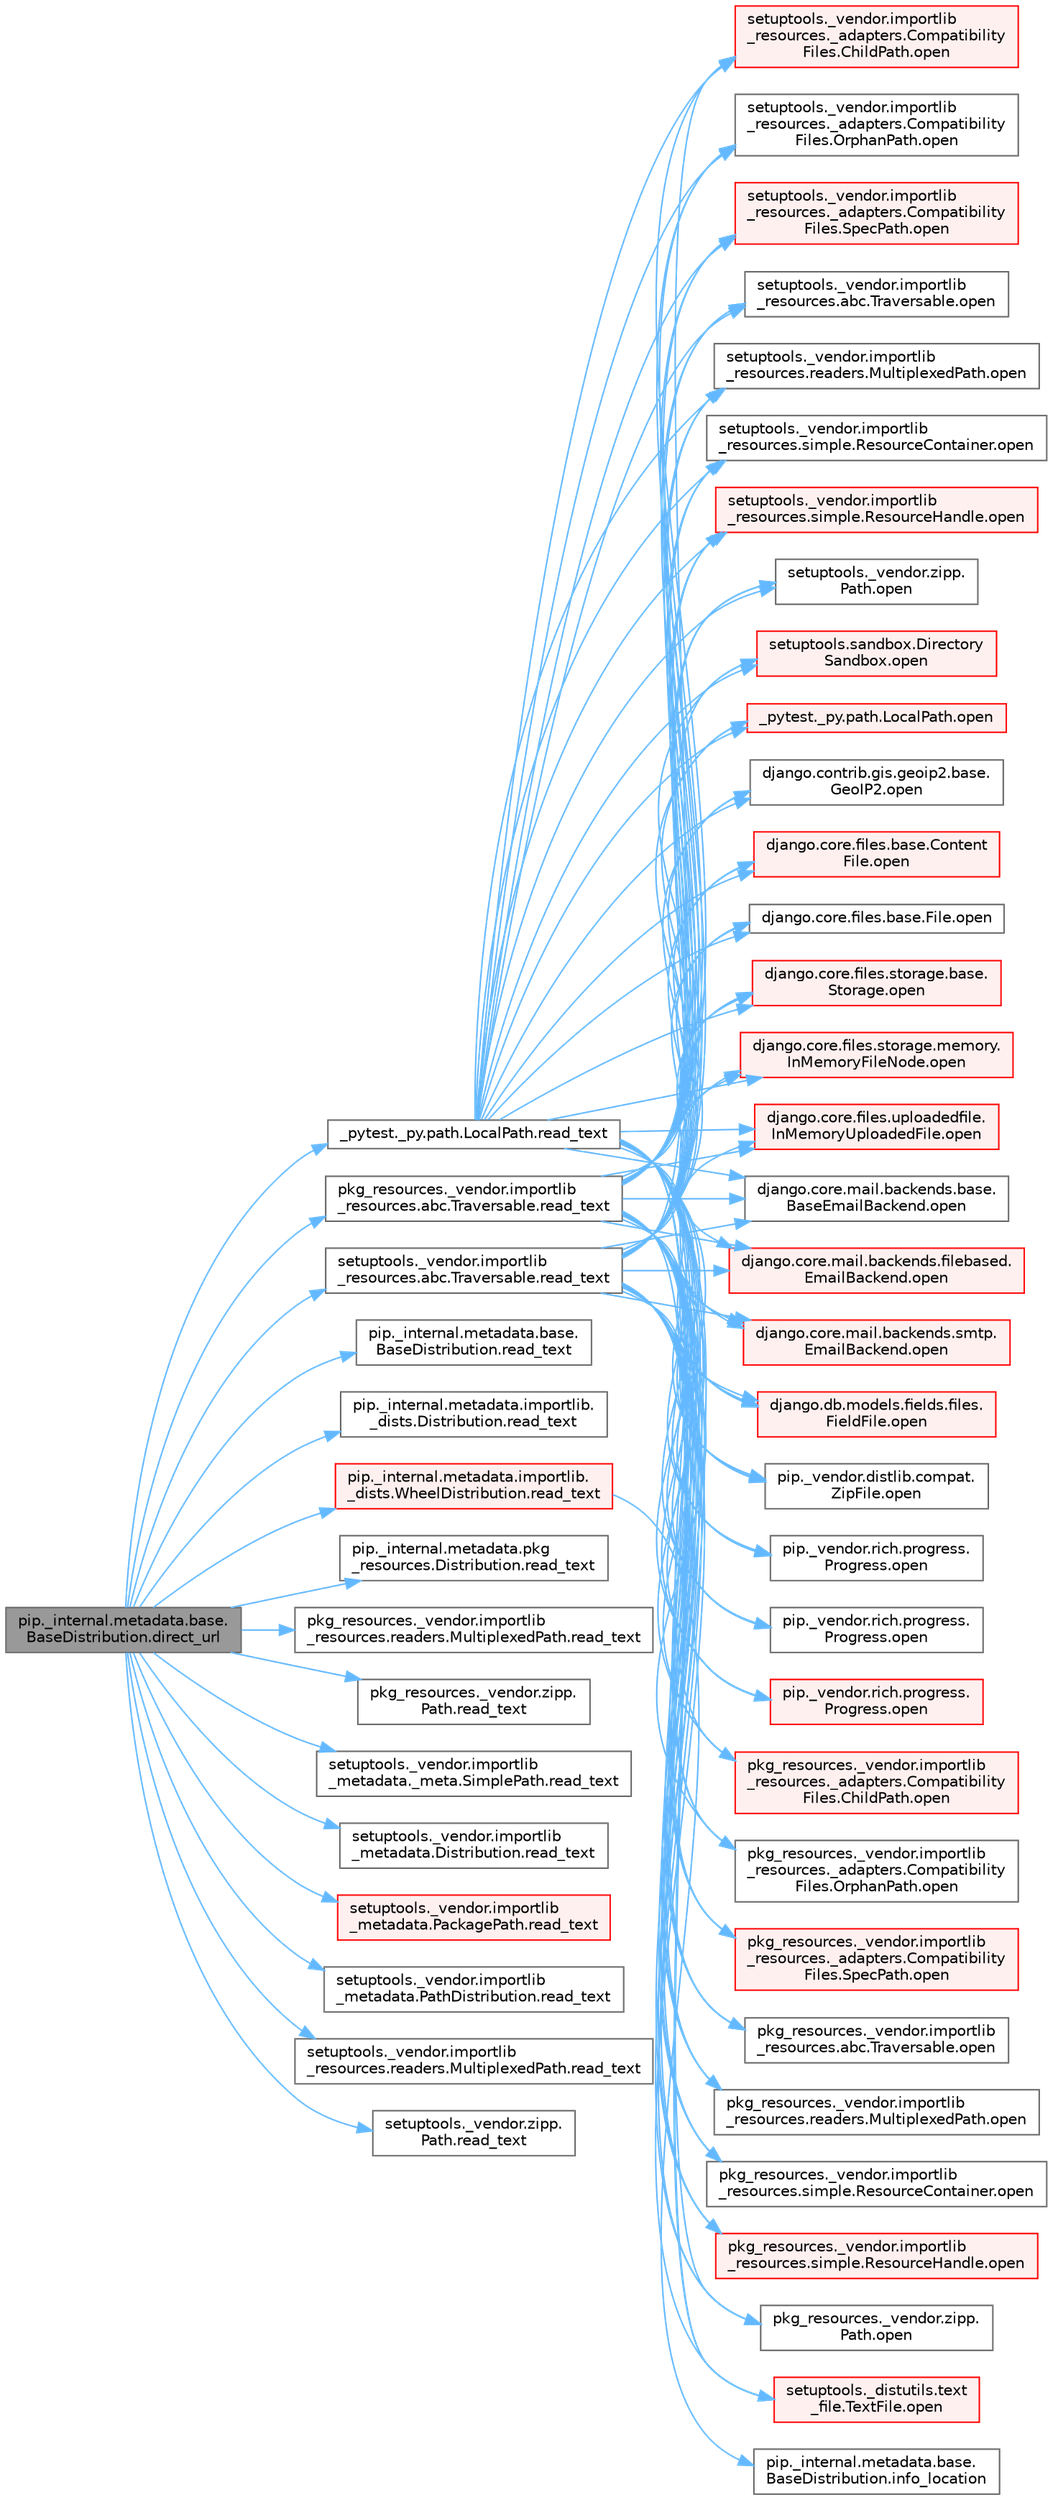 digraph "pip._internal.metadata.base.BaseDistribution.direct_url"
{
 // LATEX_PDF_SIZE
  bgcolor="transparent";
  edge [fontname=Helvetica,fontsize=10,labelfontname=Helvetica,labelfontsize=10];
  node [fontname=Helvetica,fontsize=10,shape=box,height=0.2,width=0.4];
  rankdir="LR";
  Node1 [id="Node000001",label="pip._internal.metadata.base.\lBaseDistribution.direct_url",height=0.2,width=0.4,color="gray40", fillcolor="grey60", style="filled", fontcolor="black",tooltip=" "];
  Node1 -> Node2 [id="edge1_Node000001_Node000002",color="steelblue1",style="solid",tooltip=" "];
  Node2 [id="Node000002",label="_pytest._py.path.LocalPath.read_text",height=0.2,width=0.4,color="grey40", fillcolor="white", style="filled",URL="$class__pytest_1_1__py_1_1path_1_1_local_path.html#aea3efa14b998c32e27f6604263858398",tooltip=" "];
  Node2 -> Node3 [id="edge2_Node000002_Node000003",color="steelblue1",style="solid",tooltip=" "];
  Node3 [id="Node000003",label="_pytest._py.path.LocalPath.open",height=0.2,width=0.4,color="red", fillcolor="#FFF0F0", style="filled",URL="$class__pytest_1_1__py_1_1path_1_1_local_path.html#ac72dbda993b11dc52a738bfc6267dda0",tooltip=" "];
  Node2 -> Node27 [id="edge3_Node000002_Node000027",color="steelblue1",style="solid",tooltip=" "];
  Node27 [id="Node000027",label="django.contrib.gis.geoip2.base.\lGeoIP2.open",height=0.2,width=0.4,color="grey40", fillcolor="white", style="filled",URL="$classdjango_1_1contrib_1_1gis_1_1geoip2_1_1base_1_1_geo_i_p2.html#a39b20c40f1d3f4e4a37f9a4b8cd40e4d",tooltip=" "];
  Node2 -> Node28 [id="edge4_Node000002_Node000028",color="steelblue1",style="solid",tooltip=" "];
  Node28 [id="Node000028",label="django.core.files.base.Content\lFile.open",height=0.2,width=0.4,color="red", fillcolor="#FFF0F0", style="filled",URL="$classdjango_1_1core_1_1files_1_1base_1_1_content_file.html#a2d9c2fb349c078834c401c23b3b10250",tooltip=" "];
  Node2 -> Node258 [id="edge5_Node000002_Node000258",color="steelblue1",style="solid",tooltip=" "];
  Node258 [id="Node000258",label="django.core.files.base.File.open",height=0.2,width=0.4,color="grey40", fillcolor="white", style="filled",URL="$classdjango_1_1core_1_1files_1_1base_1_1_file.html#a77453efc21bb631b97bff9f6aff27eb1",tooltip=" "];
  Node2 -> Node259 [id="edge6_Node000002_Node000259",color="steelblue1",style="solid",tooltip=" "];
  Node259 [id="Node000259",label="django.core.files.storage.base.\lStorage.open",height=0.2,width=0.4,color="red", fillcolor="#FFF0F0", style="filled",URL="$classdjango_1_1core_1_1files_1_1storage_1_1base_1_1_storage.html#a83f5a2f19c0564c4a1732f88b32c4b49",tooltip=" "];
  Node2 -> Node397 [id="edge7_Node000002_Node000397",color="steelblue1",style="solid",tooltip=" "];
  Node397 [id="Node000397",label="django.core.files.storage.memory.\lInMemoryFileNode.open",height=0.2,width=0.4,color="red", fillcolor="#FFF0F0", style="filled",URL="$classdjango_1_1core_1_1files_1_1storage_1_1memory_1_1_in_memory_file_node.html#a5c6b58cc9c725338da58591f6c689798",tooltip=" "];
  Node2 -> Node401 [id="edge8_Node000002_Node000401",color="steelblue1",style="solid",tooltip=" "];
  Node401 [id="Node000401",label="django.core.files.uploadedfile.\lInMemoryUploadedFile.open",height=0.2,width=0.4,color="red", fillcolor="#FFF0F0", style="filled",URL="$classdjango_1_1core_1_1files_1_1uploadedfile_1_1_in_memory_uploaded_file.html#a7f211d59dc27d050a61d27ca2e0f5f40",tooltip=" "];
  Node2 -> Node402 [id="edge9_Node000002_Node000402",color="steelblue1",style="solid",tooltip=" "];
  Node402 [id="Node000402",label="django.core.mail.backends.base.\lBaseEmailBackend.open",height=0.2,width=0.4,color="grey40", fillcolor="white", style="filled",URL="$classdjango_1_1core_1_1mail_1_1backends_1_1base_1_1_base_email_backend.html#af6f1cc1a0a6e09c1461109c5dab1557b",tooltip=" "];
  Node2 -> Node403 [id="edge10_Node000002_Node000403",color="steelblue1",style="solid",tooltip=" "];
  Node403 [id="Node000403",label="django.core.mail.backends.filebased.\lEmailBackend.open",height=0.2,width=0.4,color="red", fillcolor="#FFF0F0", style="filled",URL="$classdjango_1_1core_1_1mail_1_1backends_1_1filebased_1_1_email_backend.html#acc1a9fd1f47e8c6b22587d70427d0bf9",tooltip=" "];
  Node2 -> Node404 [id="edge11_Node000002_Node000404",color="steelblue1",style="solid",tooltip=" "];
  Node404 [id="Node000404",label="django.core.mail.backends.smtp.\lEmailBackend.open",height=0.2,width=0.4,color="red", fillcolor="#FFF0F0", style="filled",URL="$classdjango_1_1core_1_1mail_1_1backends_1_1smtp_1_1_email_backend.html#a739b3a346c87c0fd9854f988b8a4dd3a",tooltip=" "];
  Node2 -> Node424 [id="edge12_Node000002_Node000424",color="steelblue1",style="solid",tooltip=" "];
  Node424 [id="Node000424",label="django.db.models.fields.files.\lFieldFile.open",height=0.2,width=0.4,color="red", fillcolor="#FFF0F0", style="filled",URL="$classdjango_1_1db_1_1models_1_1fields_1_1files_1_1_field_file.html#ac17332adacb50b3ff23da63ecbe5561f",tooltip=" "];
  Node2 -> Node944 [id="edge13_Node000002_Node000944",color="steelblue1",style="solid",tooltip=" "];
  Node944 [id="Node000944",label="pip._vendor.distlib.compat.\lZipFile.open",height=0.2,width=0.4,color="grey40", fillcolor="white", style="filled",URL="$classpip_1_1__vendor_1_1distlib_1_1compat_1_1_zip_file.html#a50609c5c9b216af3068c9c2881abdeda",tooltip=" "];
  Node2 -> Node945 [id="edge14_Node000002_Node000945",color="steelblue1",style="solid",tooltip=" "];
  Node945 [id="Node000945",label="pip._vendor.rich.progress.\lProgress.open",height=0.2,width=0.4,color="grey40", fillcolor="white", style="filled",URL="$classpip_1_1__vendor_1_1rich_1_1progress_1_1_progress.html#a4191cf7b2aa691672113b93721a54ec3",tooltip=" "];
  Node2 -> Node946 [id="edge15_Node000002_Node000946",color="steelblue1",style="solid",tooltip=" "];
  Node946 [id="Node000946",label="pip._vendor.rich.progress.\lProgress.open",height=0.2,width=0.4,color="grey40", fillcolor="white", style="filled",URL="$classpip_1_1__vendor_1_1rich_1_1progress_1_1_progress.html#a4311f481b1ced83aa9a73d40166f53c8",tooltip=" "];
  Node2 -> Node947 [id="edge16_Node000002_Node000947",color="steelblue1",style="solid",tooltip=" "];
  Node947 [id="Node000947",label="pip._vendor.rich.progress.\lProgress.open",height=0.2,width=0.4,color="red", fillcolor="#FFF0F0", style="filled",URL="$classpip_1_1__vendor_1_1rich_1_1progress_1_1_progress.html#a204bface9fc63d04e72844b751bcd8e3",tooltip=" "];
  Node2 -> Node2451 [id="edge17_Node000002_Node002451",color="steelblue1",style="solid",tooltip=" "];
  Node2451 [id="Node002451",label="pkg_resources._vendor.importlib\l_resources._adapters.Compatibility\lFiles.ChildPath.open",height=0.2,width=0.4,color="red", fillcolor="#FFF0F0", style="filled",URL="$classpkg__resources_1_1__vendor_1_1importlib__resources_1_1__adapters_1_1_compatibility_files_1_1_child_path.html#ab1f332324be2f6936683457a7326a7d8",tooltip=" "];
  Node2 -> Node2453 [id="edge18_Node000002_Node002453",color="steelblue1",style="solid",tooltip=" "];
  Node2453 [id="Node002453",label="pkg_resources._vendor.importlib\l_resources._adapters.Compatibility\lFiles.OrphanPath.open",height=0.2,width=0.4,color="grey40", fillcolor="white", style="filled",URL="$classpkg__resources_1_1__vendor_1_1importlib__resources_1_1__adapters_1_1_compatibility_files_1_1_orphan_path.html#ad2a41dfb5cde13b349bb44d4e8e6ae71",tooltip=" "];
  Node2 -> Node2454 [id="edge19_Node000002_Node002454",color="steelblue1",style="solid",tooltip=" "];
  Node2454 [id="Node002454",label="pkg_resources._vendor.importlib\l_resources._adapters.Compatibility\lFiles.SpecPath.open",height=0.2,width=0.4,color="red", fillcolor="#FFF0F0", style="filled",URL="$classpkg__resources_1_1__vendor_1_1importlib__resources_1_1__adapters_1_1_compatibility_files_1_1_spec_path.html#ac93bb25e446c29d87ac989f93afaa1d8",tooltip=" "];
  Node2 -> Node2455 [id="edge20_Node000002_Node002455",color="steelblue1",style="solid",tooltip=" "];
  Node2455 [id="Node002455",label="pkg_resources._vendor.importlib\l_resources.abc.Traversable.open",height=0.2,width=0.4,color="grey40", fillcolor="white", style="filled",URL="$classpkg__resources_1_1__vendor_1_1importlib__resources_1_1abc_1_1_traversable.html#a5438622e9f41acacf8b4899a341295f0",tooltip=" "];
  Node2 -> Node2456 [id="edge21_Node000002_Node002456",color="steelblue1",style="solid",tooltip=" "];
  Node2456 [id="Node002456",label="pkg_resources._vendor.importlib\l_resources.readers.MultiplexedPath.open",height=0.2,width=0.4,color="grey40", fillcolor="white", style="filled",URL="$classpkg__resources_1_1__vendor_1_1importlib__resources_1_1readers_1_1_multiplexed_path.html#ad59bf2137dac759a5d75f378375e5cef",tooltip=" "];
  Node2 -> Node2457 [id="edge22_Node000002_Node002457",color="steelblue1",style="solid",tooltip=" "];
  Node2457 [id="Node002457",label="pkg_resources._vendor.importlib\l_resources.simple.ResourceContainer.open",height=0.2,width=0.4,color="grey40", fillcolor="white", style="filled",URL="$classpkg__resources_1_1__vendor_1_1importlib__resources_1_1simple_1_1_resource_container.html#aee34c464d2049a22c346f2a99273c06e",tooltip=" "];
  Node2 -> Node2458 [id="edge23_Node000002_Node002458",color="steelblue1",style="solid",tooltip=" "];
  Node2458 [id="Node002458",label="pkg_resources._vendor.importlib\l_resources.simple.ResourceHandle.open",height=0.2,width=0.4,color="red", fillcolor="#FFF0F0", style="filled",URL="$classpkg__resources_1_1__vendor_1_1importlib__resources_1_1simple_1_1_resource_handle.html#a1544d084d2972991077975104f50d515",tooltip=" "];
  Node2 -> Node2459 [id="edge24_Node000002_Node002459",color="steelblue1",style="solid",tooltip=" "];
  Node2459 [id="Node002459",label="pkg_resources._vendor.zipp.\lPath.open",height=0.2,width=0.4,color="grey40", fillcolor="white", style="filled",URL="$classpkg__resources_1_1__vendor_1_1zipp_1_1_path.html#ad84d98ae680510e39d25336aa95b481c",tooltip=" "];
  Node2 -> Node2460 [id="edge25_Node000002_Node002460",color="steelblue1",style="solid",tooltip=" "];
  Node2460 [id="Node002460",label="setuptools._distutils.text\l_file.TextFile.open",height=0.2,width=0.4,color="red", fillcolor="#FFF0F0", style="filled",URL="$classsetuptools_1_1__distutils_1_1text__file_1_1_text_file.html#ab568abcef363b1b422cddfead42e68b2",tooltip=" "];
  Node2 -> Node2461 [id="edge26_Node000002_Node002461",color="steelblue1",style="solid",tooltip=" "];
  Node2461 [id="Node002461",label="setuptools._vendor.importlib\l_resources._adapters.Compatibility\lFiles.ChildPath.open",height=0.2,width=0.4,color="red", fillcolor="#FFF0F0", style="filled",URL="$classsetuptools_1_1__vendor_1_1importlib__resources_1_1__adapters_1_1_compatibility_files_1_1_child_path.html#abf8eeead4d2a3df60fec916086b03a17",tooltip=" "];
  Node2 -> Node2463 [id="edge27_Node000002_Node002463",color="steelblue1",style="solid",tooltip=" "];
  Node2463 [id="Node002463",label="setuptools._vendor.importlib\l_resources._adapters.Compatibility\lFiles.OrphanPath.open",height=0.2,width=0.4,color="grey40", fillcolor="white", style="filled",URL="$classsetuptools_1_1__vendor_1_1importlib__resources_1_1__adapters_1_1_compatibility_files_1_1_orphan_path.html#abbd65a2bd46e802bfc639e78175540a8",tooltip=" "];
  Node2 -> Node2464 [id="edge28_Node000002_Node002464",color="steelblue1",style="solid",tooltip=" "];
  Node2464 [id="Node002464",label="setuptools._vendor.importlib\l_resources._adapters.Compatibility\lFiles.SpecPath.open",height=0.2,width=0.4,color="red", fillcolor="#FFF0F0", style="filled",URL="$classsetuptools_1_1__vendor_1_1importlib__resources_1_1__adapters_1_1_compatibility_files_1_1_spec_path.html#af6b2df84b03ffa654b77ff6fae29d330",tooltip=" "];
  Node2 -> Node2465 [id="edge29_Node000002_Node002465",color="steelblue1",style="solid",tooltip=" "];
  Node2465 [id="Node002465",label="setuptools._vendor.importlib\l_resources.abc.Traversable.open",height=0.2,width=0.4,color="grey40", fillcolor="white", style="filled",URL="$classsetuptools_1_1__vendor_1_1importlib__resources_1_1abc_1_1_traversable.html#a535dd7358ee5c0d8eb2c6cfadf07e290",tooltip=" "];
  Node2 -> Node2466 [id="edge30_Node000002_Node002466",color="steelblue1",style="solid",tooltip=" "];
  Node2466 [id="Node002466",label="setuptools._vendor.importlib\l_resources.readers.MultiplexedPath.open",height=0.2,width=0.4,color="grey40", fillcolor="white", style="filled",URL="$classsetuptools_1_1__vendor_1_1importlib__resources_1_1readers_1_1_multiplexed_path.html#a2e2d5559186766fb3421749398286f16",tooltip=" "];
  Node2 -> Node2467 [id="edge31_Node000002_Node002467",color="steelblue1",style="solid",tooltip=" "];
  Node2467 [id="Node002467",label="setuptools._vendor.importlib\l_resources.simple.ResourceContainer.open",height=0.2,width=0.4,color="grey40", fillcolor="white", style="filled",URL="$classsetuptools_1_1__vendor_1_1importlib__resources_1_1simple_1_1_resource_container.html#a5552bf43402a6b26e3066d7c5f7c194e",tooltip=" "];
  Node2 -> Node2468 [id="edge32_Node000002_Node002468",color="steelblue1",style="solid",tooltip=" "];
  Node2468 [id="Node002468",label="setuptools._vendor.importlib\l_resources.simple.ResourceHandle.open",height=0.2,width=0.4,color="red", fillcolor="#FFF0F0", style="filled",URL="$classsetuptools_1_1__vendor_1_1importlib__resources_1_1simple_1_1_resource_handle.html#abbfb7b16f37e2ab8a50ba8b5f8259eea",tooltip=" "];
  Node2 -> Node2469 [id="edge33_Node000002_Node002469",color="steelblue1",style="solid",tooltip=" "];
  Node2469 [id="Node002469",label="setuptools._vendor.zipp.\lPath.open",height=0.2,width=0.4,color="grey40", fillcolor="white", style="filled",URL="$classsetuptools_1_1__vendor_1_1zipp_1_1_path.html#a53bba5396c4e641bfc3dcbd7b5c14042",tooltip=" "];
  Node2 -> Node2470 [id="edge34_Node000002_Node002470",color="steelblue1",style="solid",tooltip=" "];
  Node2470 [id="Node002470",label="setuptools.sandbox.Directory\lSandbox.open",height=0.2,width=0.4,color="red", fillcolor="#FFF0F0", style="filled",URL="$classsetuptools_1_1sandbox_1_1_directory_sandbox.html#a511d2b442bd19a4a6315c686aa9b3a42",tooltip=" "];
  Node1 -> Node389 [id="edge35_Node000001_Node000389",color="steelblue1",style="solid",tooltip=" "];
  Node389 [id="Node000389",label="pip._internal.metadata.base.\lBaseDistribution.read_text",height=0.2,width=0.4,color="grey40", fillcolor="white", style="filled",URL="$classpip_1_1__internal_1_1metadata_1_1base_1_1_base_distribution.html#aee8b95b847303b9f182a3e50fa87117b",tooltip=" "];
  Node1 -> Node390 [id="edge36_Node000001_Node000390",color="steelblue1",style="solid",tooltip=" "];
  Node390 [id="Node000390",label="pip._internal.metadata.importlib.\l_dists.Distribution.read_text",height=0.2,width=0.4,color="grey40", fillcolor="white", style="filled",URL="$classpip_1_1__internal_1_1metadata_1_1importlib_1_1__dists_1_1_distribution.html#a021582f7f44124b7bb65f852028af7b3",tooltip=" "];
  Node1 -> Node391 [id="edge37_Node000001_Node000391",color="steelblue1",style="solid",tooltip=" "];
  Node391 [id="Node000391",label="pip._internal.metadata.importlib.\l_dists.WheelDistribution.read_text",height=0.2,width=0.4,color="red", fillcolor="#FFF0F0", style="filled",URL="$classpip_1_1__internal_1_1metadata_1_1importlib_1_1__dists_1_1_wheel_distribution.html#aa3193bac38c166aa24bce971bf339d08",tooltip=" "];
  Node391 -> Node392 [id="edge38_Node000391_Node000392",color="steelblue1",style="solid",tooltip=" "];
  Node392 [id="Node000392",label="pip._internal.metadata.base.\lBaseDistribution.info_location",height=0.2,width=0.4,color="grey40", fillcolor="white", style="filled",URL="$classpip_1_1__internal_1_1metadata_1_1base_1_1_base_distribution.html#a56619abc0475c8d438b991f8d8e1a055",tooltip=" "];
  Node1 -> Node395 [id="edge39_Node000001_Node000395",color="steelblue1",style="solid",tooltip=" "];
  Node395 [id="Node000395",label="pip._internal.metadata.pkg\l_resources.Distribution.read_text",height=0.2,width=0.4,color="grey40", fillcolor="white", style="filled",URL="$classpip_1_1__internal_1_1metadata_1_1pkg__resources_1_1_distribution.html#a0cf924ce0fc51f545d24d00b1e62d304",tooltip=" "];
  Node1 -> Node396 [id="edge40_Node000001_Node000396",color="steelblue1",style="solid",tooltip=" "];
  Node396 [id="Node000396",label="pkg_resources._vendor.importlib\l_resources.abc.Traversable.read_text",height=0.2,width=0.4,color="grey40", fillcolor="white", style="filled",URL="$classpkg__resources_1_1__vendor_1_1importlib__resources_1_1abc_1_1_traversable.html#a2fa0982edeea4b5f1a38953c1d81f10b",tooltip=" "];
  Node396 -> Node3 [id="edge41_Node000396_Node000003",color="steelblue1",style="solid",tooltip=" "];
  Node396 -> Node27 [id="edge42_Node000396_Node000027",color="steelblue1",style="solid",tooltip=" "];
  Node396 -> Node28 [id="edge43_Node000396_Node000028",color="steelblue1",style="solid",tooltip=" "];
  Node396 -> Node258 [id="edge44_Node000396_Node000258",color="steelblue1",style="solid",tooltip=" "];
  Node396 -> Node259 [id="edge45_Node000396_Node000259",color="steelblue1",style="solid",tooltip=" "];
  Node396 -> Node397 [id="edge46_Node000396_Node000397",color="steelblue1",style="solid",tooltip=" "];
  Node396 -> Node401 [id="edge47_Node000396_Node000401",color="steelblue1",style="solid",tooltip=" "];
  Node396 -> Node402 [id="edge48_Node000396_Node000402",color="steelblue1",style="solid",tooltip=" "];
  Node396 -> Node403 [id="edge49_Node000396_Node000403",color="steelblue1",style="solid",tooltip=" "];
  Node396 -> Node404 [id="edge50_Node000396_Node000404",color="steelblue1",style="solid",tooltip=" "];
  Node396 -> Node424 [id="edge51_Node000396_Node000424",color="steelblue1",style="solid",tooltip=" "];
  Node396 -> Node944 [id="edge52_Node000396_Node000944",color="steelblue1",style="solid",tooltip=" "];
  Node396 -> Node945 [id="edge53_Node000396_Node000945",color="steelblue1",style="solid",tooltip=" "];
  Node396 -> Node946 [id="edge54_Node000396_Node000946",color="steelblue1",style="solid",tooltip=" "];
  Node396 -> Node947 [id="edge55_Node000396_Node000947",color="steelblue1",style="solid",tooltip=" "];
  Node396 -> Node2451 [id="edge56_Node000396_Node002451",color="steelblue1",style="solid",tooltip=" "];
  Node396 -> Node2453 [id="edge57_Node000396_Node002453",color="steelblue1",style="solid",tooltip=" "];
  Node396 -> Node2454 [id="edge58_Node000396_Node002454",color="steelblue1",style="solid",tooltip=" "];
  Node396 -> Node2455 [id="edge59_Node000396_Node002455",color="steelblue1",style="solid",tooltip=" "];
  Node396 -> Node2456 [id="edge60_Node000396_Node002456",color="steelblue1",style="solid",tooltip=" "];
  Node396 -> Node2457 [id="edge61_Node000396_Node002457",color="steelblue1",style="solid",tooltip=" "];
  Node396 -> Node2458 [id="edge62_Node000396_Node002458",color="steelblue1",style="solid",tooltip=" "];
  Node396 -> Node2459 [id="edge63_Node000396_Node002459",color="steelblue1",style="solid",tooltip=" "];
  Node396 -> Node2460 [id="edge64_Node000396_Node002460",color="steelblue1",style="solid",tooltip=" "];
  Node396 -> Node2461 [id="edge65_Node000396_Node002461",color="steelblue1",style="solid",tooltip=" "];
  Node396 -> Node2463 [id="edge66_Node000396_Node002463",color="steelblue1",style="solid",tooltip=" "];
  Node396 -> Node2464 [id="edge67_Node000396_Node002464",color="steelblue1",style="solid",tooltip=" "];
  Node396 -> Node2465 [id="edge68_Node000396_Node002465",color="steelblue1",style="solid",tooltip=" "];
  Node396 -> Node2466 [id="edge69_Node000396_Node002466",color="steelblue1",style="solid",tooltip=" "];
  Node396 -> Node2467 [id="edge70_Node000396_Node002467",color="steelblue1",style="solid",tooltip=" "];
  Node396 -> Node2468 [id="edge71_Node000396_Node002468",color="steelblue1",style="solid",tooltip=" "];
  Node396 -> Node2469 [id="edge72_Node000396_Node002469",color="steelblue1",style="solid",tooltip=" "];
  Node396 -> Node2470 [id="edge73_Node000396_Node002470",color="steelblue1",style="solid",tooltip=" "];
  Node1 -> Node820 [id="edge74_Node000001_Node000820",color="steelblue1",style="solid",tooltip=" "];
  Node820 [id="Node000820",label="pkg_resources._vendor.importlib\l_resources.readers.MultiplexedPath.read_text",height=0.2,width=0.4,color="grey40", fillcolor="white", style="filled",URL="$classpkg__resources_1_1__vendor_1_1importlib__resources_1_1readers_1_1_multiplexed_path.html#a8f849a312b90d152317d151463828cc3",tooltip=" "];
  Node1 -> Node821 [id="edge75_Node000001_Node000821",color="steelblue1",style="solid",tooltip=" "];
  Node821 [id="Node000821",label="pkg_resources._vendor.zipp.\lPath.read_text",height=0.2,width=0.4,color="grey40", fillcolor="white", style="filled",URL="$classpkg__resources_1_1__vendor_1_1zipp_1_1_path.html#ae61c0d791af6980df9f3a12d535e9bcd",tooltip=" "];
  Node1 -> Node822 [id="edge76_Node000001_Node000822",color="steelblue1",style="solid",tooltip=" "];
  Node822 [id="Node000822",label="setuptools._vendor.importlib\l_metadata._meta.SimplePath.read_text",height=0.2,width=0.4,color="grey40", fillcolor="white", style="filled",URL="$classsetuptools_1_1__vendor_1_1importlib__metadata_1_1__meta_1_1_simple_path.html#a84f0d195228a821cc844ea9f1b3f3449",tooltip=" "];
  Node1 -> Node823 [id="edge77_Node000001_Node000823",color="steelblue1",style="solid",tooltip=" "];
  Node823 [id="Node000823",label="setuptools._vendor.importlib\l_metadata.Distribution.read_text",height=0.2,width=0.4,color="grey40", fillcolor="white", style="filled",URL="$classsetuptools_1_1__vendor_1_1importlib__metadata_1_1_distribution.html#a23d47987a7e86daec1e89198d1daddea",tooltip=" "];
  Node1 -> Node824 [id="edge78_Node000001_Node000824",color="steelblue1",style="solid",tooltip=" "];
  Node824 [id="Node000824",label="setuptools._vendor.importlib\l_metadata.PackagePath.read_text",height=0.2,width=0.4,color="red", fillcolor="#FFF0F0", style="filled",URL="$classsetuptools_1_1__vendor_1_1importlib__metadata_1_1_package_path.html#a39242d72760bba73b008f298119b94fa",tooltip=" "];
  Node1 -> Node942 [id="edge79_Node000001_Node000942",color="steelblue1",style="solid",tooltip=" "];
  Node942 [id="Node000942",label="setuptools._vendor.importlib\l_metadata.PathDistribution.read_text",height=0.2,width=0.4,color="grey40", fillcolor="white", style="filled",URL="$classsetuptools_1_1__vendor_1_1importlib__metadata_1_1_path_distribution.html#a34fc3493bfea77a9ab9f49df52a40e4b",tooltip=" "];
  Node1 -> Node943 [id="edge80_Node000001_Node000943",color="steelblue1",style="solid",tooltip=" "];
  Node943 [id="Node000943",label="setuptools._vendor.importlib\l_resources.abc.Traversable.read_text",height=0.2,width=0.4,color="grey40", fillcolor="white", style="filled",URL="$classsetuptools_1_1__vendor_1_1importlib__resources_1_1abc_1_1_traversable.html#aee408e70fdcc58915b97b67f3dd981a3",tooltip=" "];
  Node943 -> Node3 [id="edge81_Node000943_Node000003",color="steelblue1",style="solid",tooltip=" "];
  Node943 -> Node27 [id="edge82_Node000943_Node000027",color="steelblue1",style="solid",tooltip=" "];
  Node943 -> Node28 [id="edge83_Node000943_Node000028",color="steelblue1",style="solid",tooltip=" "];
  Node943 -> Node258 [id="edge84_Node000943_Node000258",color="steelblue1",style="solid",tooltip=" "];
  Node943 -> Node259 [id="edge85_Node000943_Node000259",color="steelblue1",style="solid",tooltip=" "];
  Node943 -> Node397 [id="edge86_Node000943_Node000397",color="steelblue1",style="solid",tooltip=" "];
  Node943 -> Node401 [id="edge87_Node000943_Node000401",color="steelblue1",style="solid",tooltip=" "];
  Node943 -> Node402 [id="edge88_Node000943_Node000402",color="steelblue1",style="solid",tooltip=" "];
  Node943 -> Node403 [id="edge89_Node000943_Node000403",color="steelblue1",style="solid",tooltip=" "];
  Node943 -> Node404 [id="edge90_Node000943_Node000404",color="steelblue1",style="solid",tooltip=" "];
  Node943 -> Node424 [id="edge91_Node000943_Node000424",color="steelblue1",style="solid",tooltip=" "];
  Node943 -> Node944 [id="edge92_Node000943_Node000944",color="steelblue1",style="solid",tooltip=" "];
  Node943 -> Node945 [id="edge93_Node000943_Node000945",color="steelblue1",style="solid",tooltip=" "];
  Node943 -> Node946 [id="edge94_Node000943_Node000946",color="steelblue1",style="solid",tooltip=" "];
  Node943 -> Node947 [id="edge95_Node000943_Node000947",color="steelblue1",style="solid",tooltip=" "];
  Node943 -> Node2451 [id="edge96_Node000943_Node002451",color="steelblue1",style="solid",tooltip=" "];
  Node943 -> Node2453 [id="edge97_Node000943_Node002453",color="steelblue1",style="solid",tooltip=" "];
  Node943 -> Node2454 [id="edge98_Node000943_Node002454",color="steelblue1",style="solid",tooltip=" "];
  Node943 -> Node2455 [id="edge99_Node000943_Node002455",color="steelblue1",style="solid",tooltip=" "];
  Node943 -> Node2456 [id="edge100_Node000943_Node002456",color="steelblue1",style="solid",tooltip=" "];
  Node943 -> Node2457 [id="edge101_Node000943_Node002457",color="steelblue1",style="solid",tooltip=" "];
  Node943 -> Node2458 [id="edge102_Node000943_Node002458",color="steelblue1",style="solid",tooltip=" "];
  Node943 -> Node2459 [id="edge103_Node000943_Node002459",color="steelblue1",style="solid",tooltip=" "];
  Node943 -> Node2460 [id="edge104_Node000943_Node002460",color="steelblue1",style="solid",tooltip=" "];
  Node943 -> Node2461 [id="edge105_Node000943_Node002461",color="steelblue1",style="solid",tooltip=" "];
  Node943 -> Node2463 [id="edge106_Node000943_Node002463",color="steelblue1",style="solid",tooltip=" "];
  Node943 -> Node2464 [id="edge107_Node000943_Node002464",color="steelblue1",style="solid",tooltip=" "];
  Node943 -> Node2465 [id="edge108_Node000943_Node002465",color="steelblue1",style="solid",tooltip=" "];
  Node943 -> Node2466 [id="edge109_Node000943_Node002466",color="steelblue1",style="solid",tooltip=" "];
  Node943 -> Node2467 [id="edge110_Node000943_Node002467",color="steelblue1",style="solid",tooltip=" "];
  Node943 -> Node2468 [id="edge111_Node000943_Node002468",color="steelblue1",style="solid",tooltip=" "];
  Node943 -> Node2469 [id="edge112_Node000943_Node002469",color="steelblue1",style="solid",tooltip=" "];
  Node943 -> Node2470 [id="edge113_Node000943_Node002470",color="steelblue1",style="solid",tooltip=" "];
  Node1 -> Node4324 [id="edge114_Node000001_Node004324",color="steelblue1",style="solid",tooltip=" "];
  Node4324 [id="Node004324",label="setuptools._vendor.importlib\l_resources.readers.MultiplexedPath.read_text",height=0.2,width=0.4,color="grey40", fillcolor="white", style="filled",URL="$classsetuptools_1_1__vendor_1_1importlib__resources_1_1readers_1_1_multiplexed_path.html#a0518724e7903c8da431de10762e01692",tooltip=" "];
  Node1 -> Node4325 [id="edge115_Node000001_Node004325",color="steelblue1",style="solid",tooltip=" "];
  Node4325 [id="Node004325",label="setuptools._vendor.zipp.\lPath.read_text",height=0.2,width=0.4,color="grey40", fillcolor="white", style="filled",URL="$classsetuptools_1_1__vendor_1_1zipp_1_1_path.html#a795c8802cf3ce19b6c9cb6adc2374efd",tooltip=" "];
}
